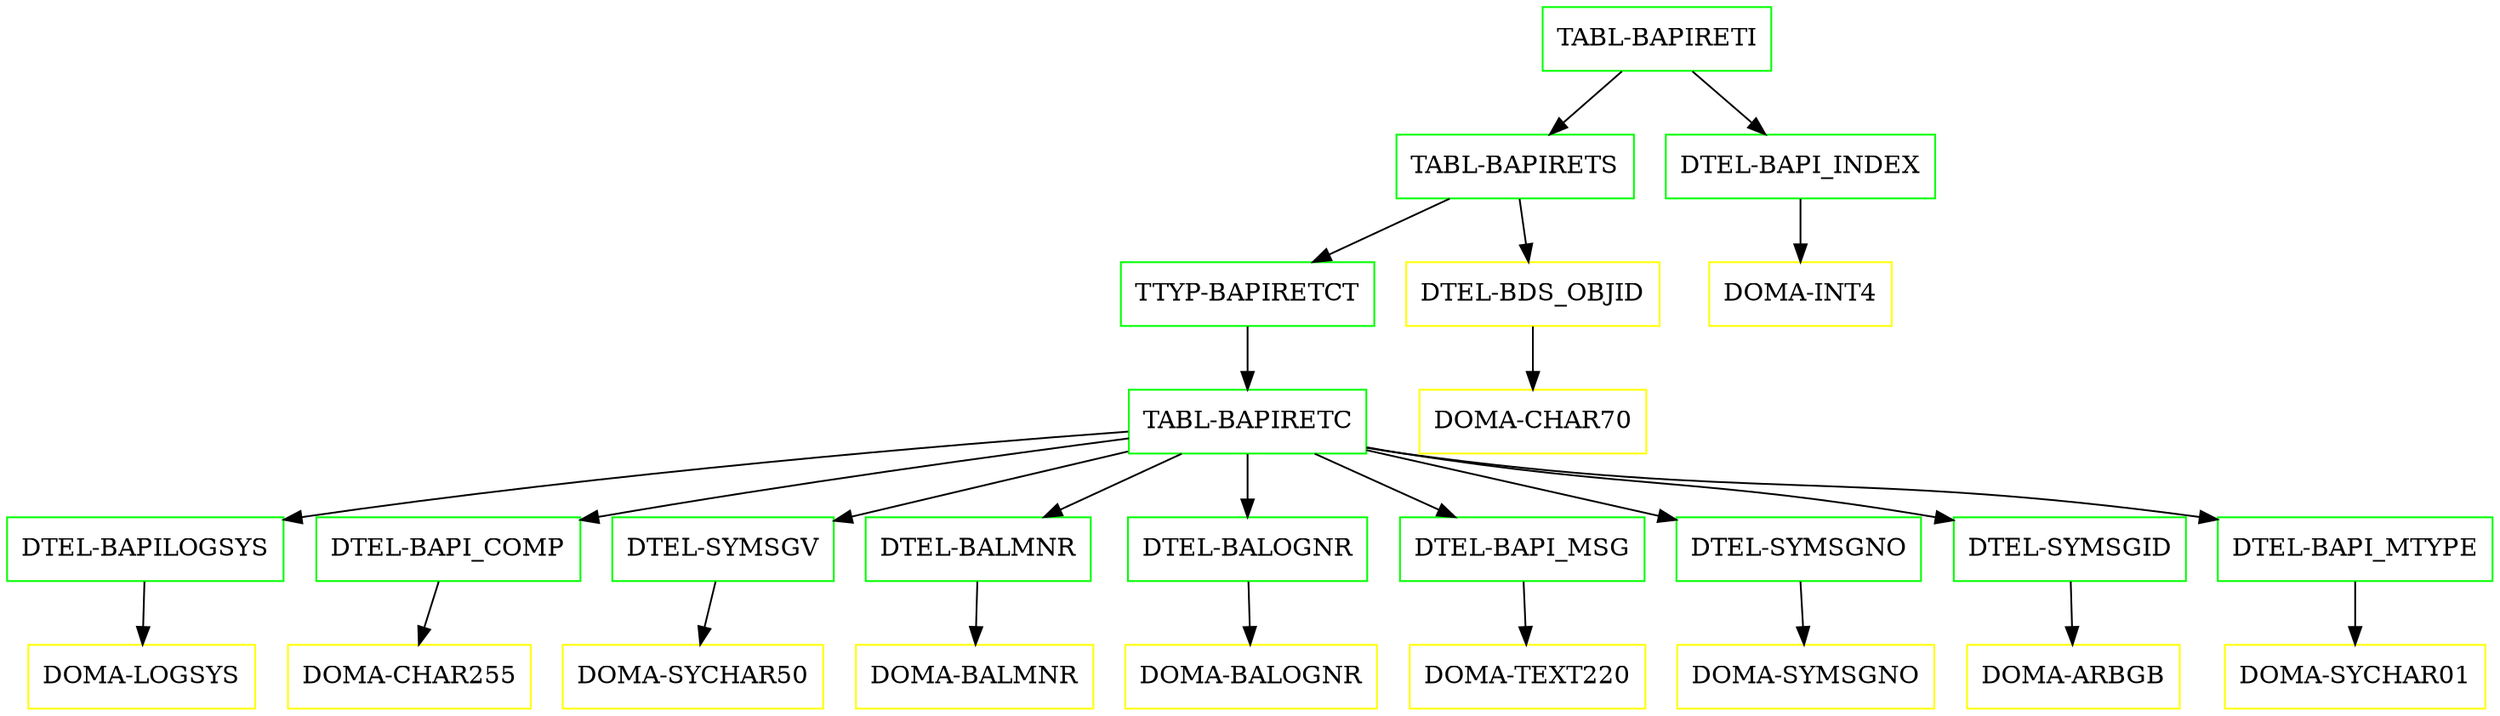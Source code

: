 digraph G {
  "TABL-BAPIRETI" [shape=box,color=green];
  "TABL-BAPIRETS" [shape=box,color=green,URL="./TABL_BAPIRETS.html"];
  "TTYP-BAPIRETCT" [shape=box,color=green,URL="./TTYP_BAPIRETCT.html"];
  "TABL-BAPIRETC" [shape=box,color=green,URL="./TABL_BAPIRETC.html"];
  "DTEL-BAPILOGSYS" [shape=box,color=green,URL="./DTEL_BAPILOGSYS.html"];
  "DOMA-LOGSYS" [shape=box,color=yellow,URL="./DOMA_LOGSYS.html"];
  "DTEL-BAPI_COMP" [shape=box,color=green,URL="./DTEL_BAPI_COMP.html"];
  "DOMA-CHAR255" [shape=box,color=yellow,URL="./DOMA_CHAR255.html"];
  "DTEL-SYMSGV" [shape=box,color=green,URL="./DTEL_SYMSGV.html"];
  "DOMA-SYCHAR50" [shape=box,color=yellow,URL="./DOMA_SYCHAR50.html"];
  "DTEL-BALMNR" [shape=box,color=green,URL="./DTEL_BALMNR.html"];
  "DOMA-BALMNR" [shape=box,color=yellow,URL="./DOMA_BALMNR.html"];
  "DTEL-BALOGNR" [shape=box,color=green,URL="./DTEL_BALOGNR.html"];
  "DOMA-BALOGNR" [shape=box,color=yellow,URL="./DOMA_BALOGNR.html"];
  "DTEL-BAPI_MSG" [shape=box,color=green,URL="./DTEL_BAPI_MSG.html"];
  "DOMA-TEXT220" [shape=box,color=yellow,URL="./DOMA_TEXT220.html"];
  "DTEL-SYMSGNO" [shape=box,color=green,URL="./DTEL_SYMSGNO.html"];
  "DOMA-SYMSGNO" [shape=box,color=yellow,URL="./DOMA_SYMSGNO.html"];
  "DTEL-SYMSGID" [shape=box,color=green,URL="./DTEL_SYMSGID.html"];
  "DOMA-ARBGB" [shape=box,color=yellow,URL="./DOMA_ARBGB.html"];
  "DTEL-BAPI_MTYPE" [shape=box,color=green,URL="./DTEL_BAPI_MTYPE.html"];
  "DOMA-SYCHAR01" [shape=box,color=yellow,URL="./DOMA_SYCHAR01.html"];
  "DTEL-BDS_OBJID" [shape=box,color=yellow,URL="./DTEL_BDS_OBJID.html"];
  "DOMA-CHAR70" [shape=box,color=yellow,URL="./DOMA_CHAR70.html"];
  "DTEL-BAPI_INDEX" [shape=box,color=green,URL="./DTEL_BAPI_INDEX.html"];
  "DOMA-INT4" [shape=box,color=yellow,URL="./DOMA_INT4.html"];
  "TABL-BAPIRETI" -> "DTEL-BAPI_INDEX";
  "TABL-BAPIRETI" -> "TABL-BAPIRETS";
  "TABL-BAPIRETS" -> "DTEL-BDS_OBJID";
  "TABL-BAPIRETS" -> "TTYP-BAPIRETCT";
  "TTYP-BAPIRETCT" -> "TABL-BAPIRETC";
  "TABL-BAPIRETC" -> "DTEL-BAPI_MTYPE";
  "TABL-BAPIRETC" -> "DTEL-SYMSGID";
  "TABL-BAPIRETC" -> "DTEL-SYMSGNO";
  "TABL-BAPIRETC" -> "DTEL-BAPI_MSG";
  "TABL-BAPIRETC" -> "DTEL-BALOGNR";
  "TABL-BAPIRETC" -> "DTEL-BALMNR";
  "TABL-BAPIRETC" -> "DTEL-SYMSGV";
  "TABL-BAPIRETC" -> "DTEL-BAPI_COMP";
  "TABL-BAPIRETC" -> "DTEL-BAPILOGSYS";
  "DTEL-BAPILOGSYS" -> "DOMA-LOGSYS";
  "DTEL-BAPI_COMP" -> "DOMA-CHAR255";
  "DTEL-SYMSGV" -> "DOMA-SYCHAR50";
  "DTEL-BALMNR" -> "DOMA-BALMNR";
  "DTEL-BALOGNR" -> "DOMA-BALOGNR";
  "DTEL-BAPI_MSG" -> "DOMA-TEXT220";
  "DTEL-SYMSGNO" -> "DOMA-SYMSGNO";
  "DTEL-SYMSGID" -> "DOMA-ARBGB";
  "DTEL-BAPI_MTYPE" -> "DOMA-SYCHAR01";
  "DTEL-BDS_OBJID" -> "DOMA-CHAR70";
  "DTEL-BAPI_INDEX" -> "DOMA-INT4";
}
